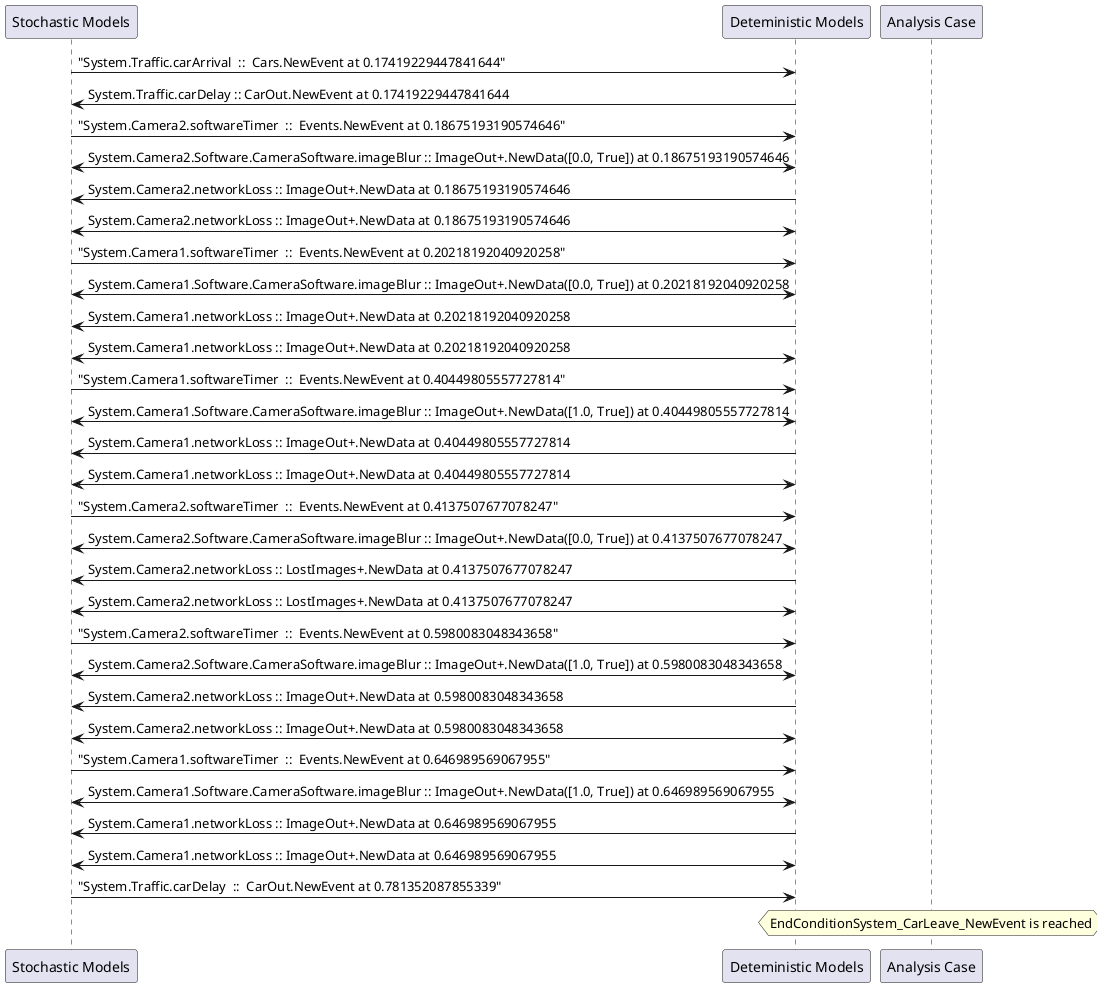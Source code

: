 
	@startuml
	participant "Stochastic Models" as stochmodel
	participant "Deteministic Models" as detmodel
	participant "Analysis Case" as analysis
	{16837_stop} stochmodel -> detmodel : "System.Traffic.carArrival  ::  Cars.NewEvent at 0.17419229447841644"
{16844_start} detmodel -> stochmodel : System.Traffic.carDelay :: CarOut.NewEvent at 0.17419229447841644
{16822_stop} stochmodel -> detmodel : "System.Camera2.softwareTimer  ::  Events.NewEvent at 0.18675193190574646"
detmodel <-> stochmodel : System.Camera2.Software.CameraSoftware.imageBlur :: ImageOut+.NewData([0.0, True]) at 0.18675193190574646
detmodel -> stochmodel : System.Camera2.networkLoss :: ImageOut+.NewData at 0.18675193190574646
detmodel <-> stochmodel : System.Camera2.networkLoss :: ImageOut+.NewData at 0.18675193190574646
{16807_stop} stochmodel -> detmodel : "System.Camera1.softwareTimer  ::  Events.NewEvent at 0.20218192040920258"
detmodel <-> stochmodel : System.Camera1.Software.CameraSoftware.imageBlur :: ImageOut+.NewData([0.0, True]) at 0.20218192040920258
detmodel -> stochmodel : System.Camera1.networkLoss :: ImageOut+.NewData at 0.20218192040920258
detmodel <-> stochmodel : System.Camera1.networkLoss :: ImageOut+.NewData at 0.20218192040920258
{16808_stop} stochmodel -> detmodel : "System.Camera1.softwareTimer  ::  Events.NewEvent at 0.40449805557727814"
detmodel <-> stochmodel : System.Camera1.Software.CameraSoftware.imageBlur :: ImageOut+.NewData([1.0, True]) at 0.40449805557727814
detmodel -> stochmodel : System.Camera1.networkLoss :: ImageOut+.NewData at 0.40449805557727814
detmodel <-> stochmodel : System.Camera1.networkLoss :: ImageOut+.NewData at 0.40449805557727814
{16823_stop} stochmodel -> detmodel : "System.Camera2.softwareTimer  ::  Events.NewEvent at 0.4137507677078247"
detmodel <-> stochmodel : System.Camera2.Software.CameraSoftware.imageBlur :: ImageOut+.NewData([0.0, True]) at 0.4137507677078247
detmodel -> stochmodel : System.Camera2.networkLoss :: LostImages+.NewData at 0.4137507677078247
detmodel <-> stochmodel : System.Camera2.networkLoss :: LostImages+.NewData at 0.4137507677078247
{16824_stop} stochmodel -> detmodel : "System.Camera2.softwareTimer  ::  Events.NewEvent at 0.5980083048343658"
detmodel <-> stochmodel : System.Camera2.Software.CameraSoftware.imageBlur :: ImageOut+.NewData([1.0, True]) at 0.5980083048343658
detmodel -> stochmodel : System.Camera2.networkLoss :: ImageOut+.NewData at 0.5980083048343658
detmodel <-> stochmodel : System.Camera2.networkLoss :: ImageOut+.NewData at 0.5980083048343658
{16809_stop} stochmodel -> detmodel : "System.Camera1.softwareTimer  ::  Events.NewEvent at 0.646989569067955"
detmodel <-> stochmodel : System.Camera1.Software.CameraSoftware.imageBlur :: ImageOut+.NewData([1.0, True]) at 0.646989569067955
detmodel -> stochmodel : System.Camera1.networkLoss :: ImageOut+.NewData at 0.646989569067955
detmodel <-> stochmodel : System.Camera1.networkLoss :: ImageOut+.NewData at 0.646989569067955
{16844_stop} stochmodel -> detmodel : "System.Traffic.carDelay  ::  CarOut.NewEvent at 0.781352087855339"
{16844_start} <-> {16844_stop} : delay
hnote over analysis 
EndConditionSystem_CarLeave_NewEvent is reached
endnote
@enduml